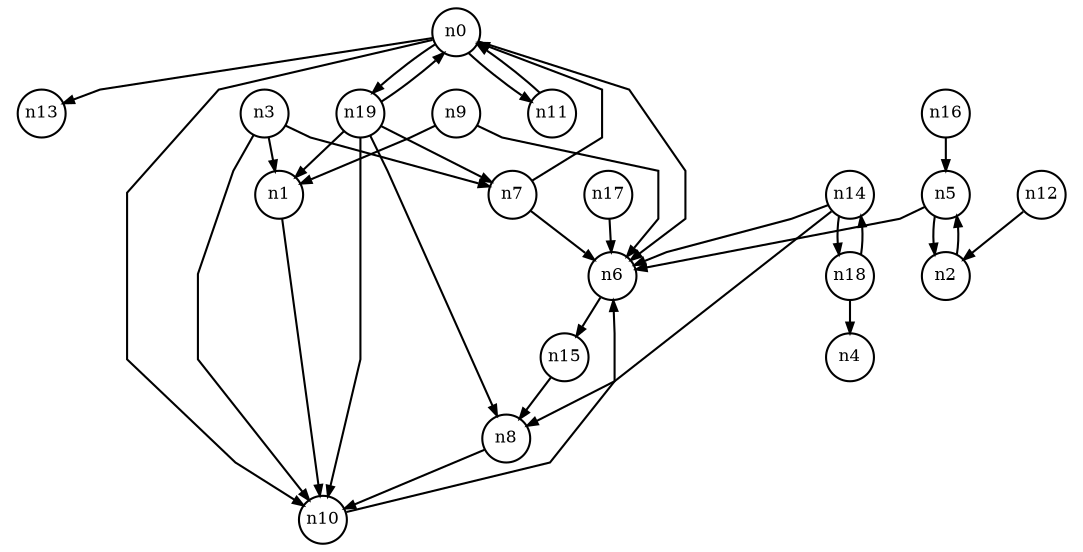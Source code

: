 digraph G{
splines=polyline;
ranksep=0.22;
nodesep=0.22;
nodesize=0.16;
fontsize=8
edge [arrowsize=0.5]
node [fontsize=8 shape=circle width=0.32 fixedsize=shape];

n6 -> n15
n0 -> n6
n0 -> n10
n0 -> n11
n0 -> n13
n0 -> n19
n10 -> n6
n11 -> n0
n19 -> n1
n19 -> n7
n19 -> n8
n19 -> n10
n19 -> n0
n1 -> n10
n3 -> n1
n3 -> n7
n3 -> n10
n7 -> n6
n7 -> n0
n2 -> n5
n5 -> n2
n5 -> n6
n8 -> n10
n9 -> n1
n9 -> n6
n12 -> n2
n14 -> n6
n14 -> n8
n14 -> n18
n15 -> n8
n16 -> n5
n17 -> n6
n18 -> n4
n18 -> n14
}
